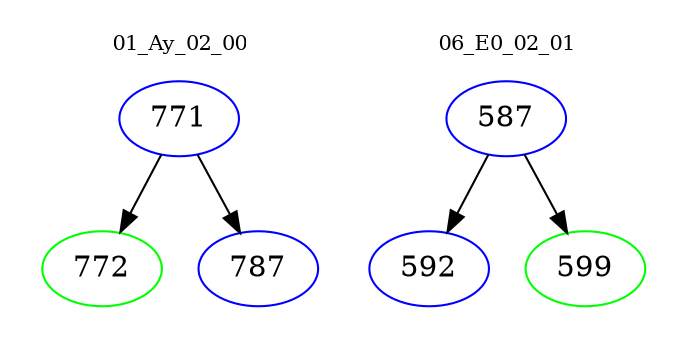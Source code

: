 digraph{
subgraph cluster_0 {
color = white
label = "01_Ay_02_00";
fontsize=10;
T0_771 [label="771", color="blue"]
T0_771 -> T0_772 [color="black"]
T0_772 [label="772", color="green"]
T0_771 -> T0_787 [color="black"]
T0_787 [label="787", color="blue"]
}
subgraph cluster_1 {
color = white
label = "06_E0_02_01";
fontsize=10;
T1_587 [label="587", color="blue"]
T1_587 -> T1_592 [color="black"]
T1_592 [label="592", color="blue"]
T1_587 -> T1_599 [color="black"]
T1_599 [label="599", color="green"]
}
}
